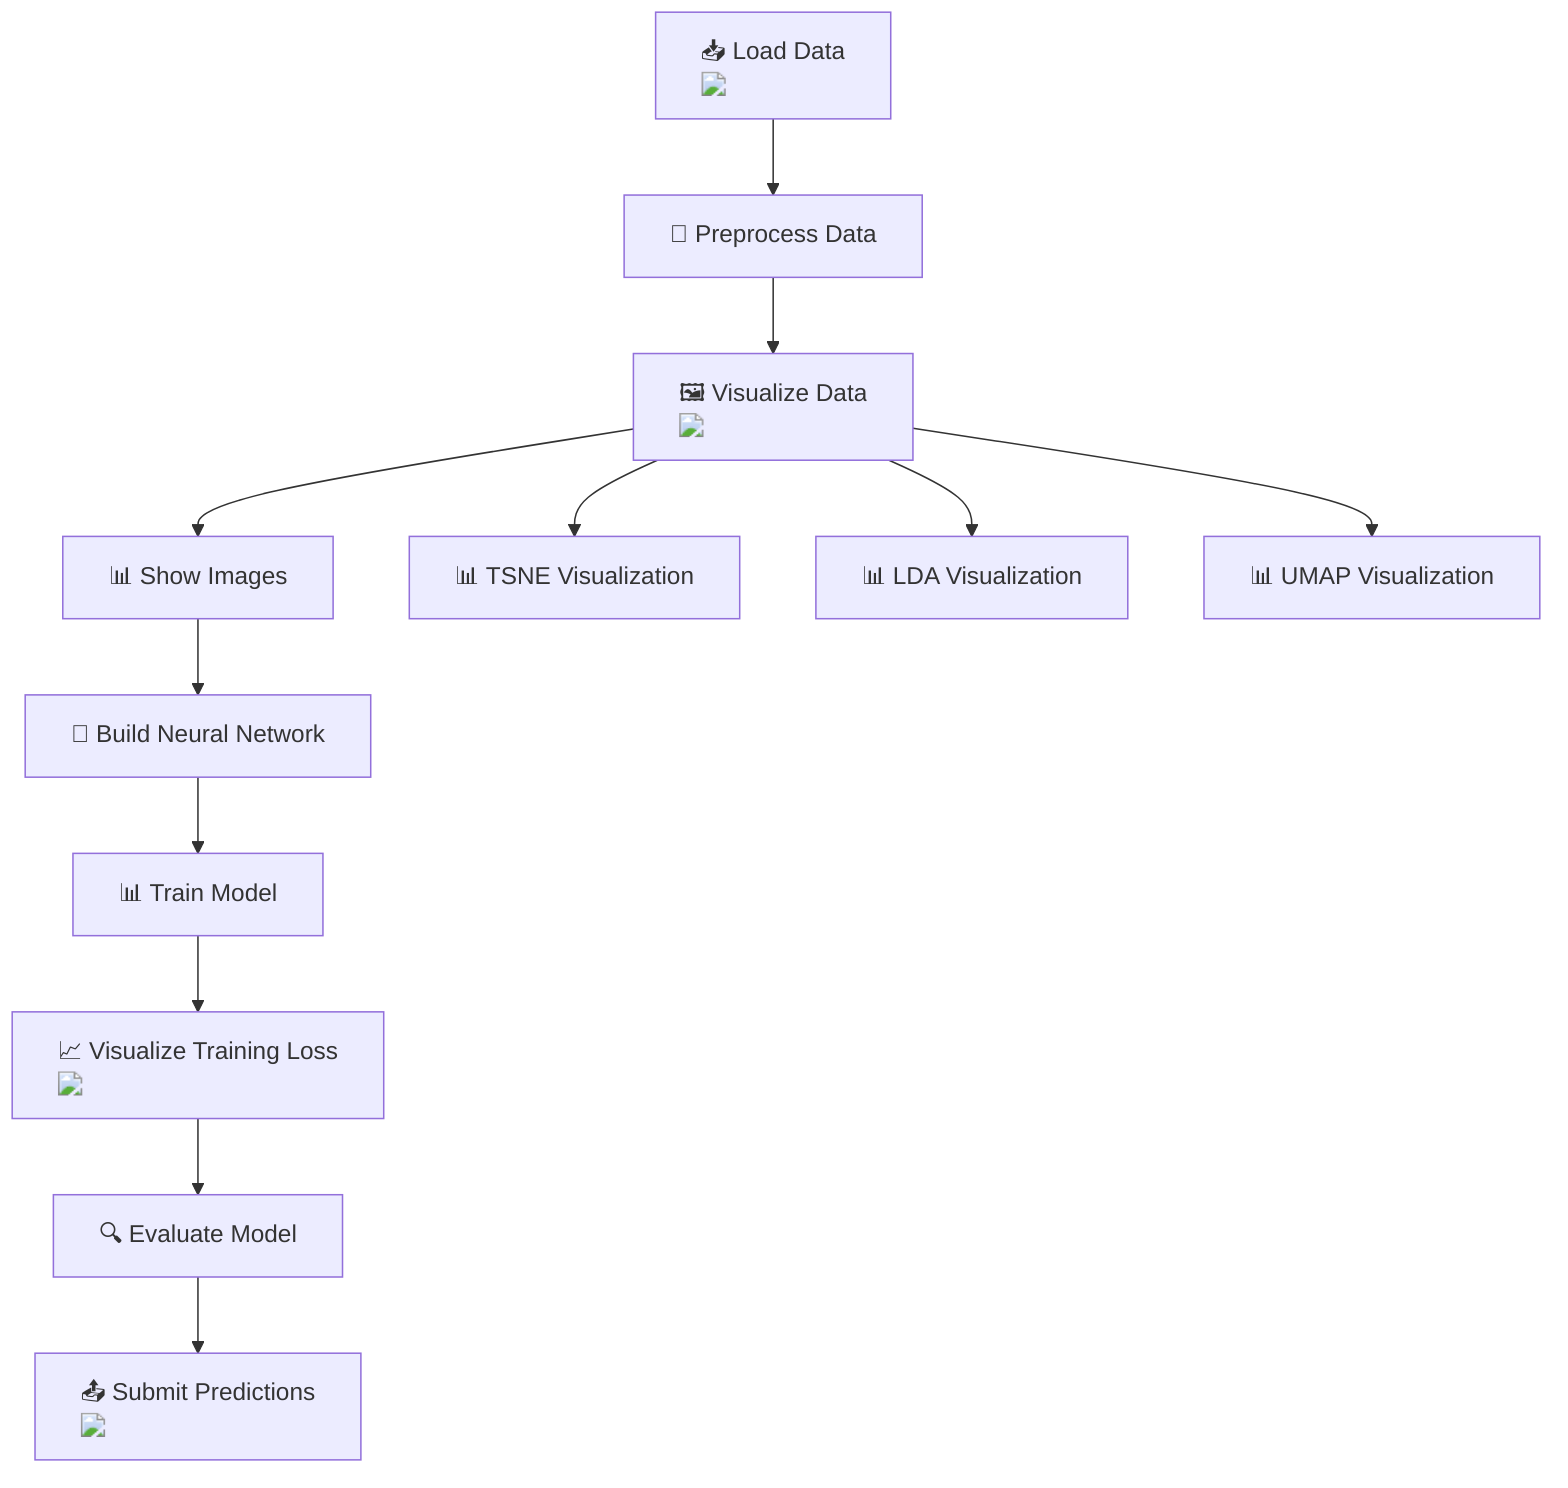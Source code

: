 flowchart TD
    A["📥 Load Data <img src='file.svg' />"] --> 
    B["🧹 Preprocess Data"]
    B --> C["🖼️ Visualize Data <img src='icons/image.svg' />"]
    C --> D["📊 Show Images"]
    C --> E["📊 TSNE Visualization"]
    C --> F["📊 LDA Visualization"]
    C --> G["📊 UMAP Visualization"]
    D --> H["🧠 Build Neural Network"]
    H --> I["📊 Train Model"]
    I --> J["📈 Visualize Training Loss <img src='lineplot_template.svg' />"]
    J --> K["🔍 Evaluate Model"]
    K --> L["📤 Submit Predictions <img src='file.svg' />"]